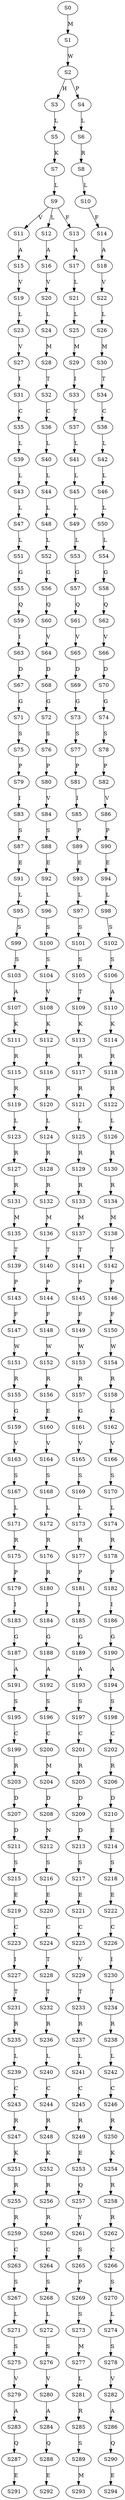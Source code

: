 strict digraph  {
	S0 -> S1 [ label = M ];
	S1 -> S2 [ label = W ];
	S2 -> S3 [ label = H ];
	S2 -> S4 [ label = P ];
	S3 -> S5 [ label = L ];
	S4 -> S6 [ label = L ];
	S5 -> S7 [ label = K ];
	S6 -> S8 [ label = R ];
	S7 -> S9 [ label = L ];
	S8 -> S10 [ label = L ];
	S9 -> S11 [ label = V ];
	S9 -> S12 [ label = L ];
	S9 -> S13 [ label = F ];
	S10 -> S14 [ label = F ];
	S11 -> S15 [ label = A ];
	S12 -> S16 [ label = A ];
	S13 -> S17 [ label = A ];
	S14 -> S18 [ label = A ];
	S15 -> S19 [ label = V ];
	S16 -> S20 [ label = V ];
	S17 -> S21 [ label = L ];
	S18 -> S22 [ label = V ];
	S19 -> S23 [ label = L ];
	S20 -> S24 [ label = L ];
	S21 -> S25 [ label = L ];
	S22 -> S26 [ label = L ];
	S23 -> S27 [ label = V ];
	S24 -> S28 [ label = M ];
	S25 -> S29 [ label = M ];
	S26 -> S30 [ label = M ];
	S27 -> S31 [ label = I ];
	S28 -> S32 [ label = T ];
	S29 -> S33 [ label = I ];
	S30 -> S34 [ label = T ];
	S31 -> S35 [ label = C ];
	S32 -> S36 [ label = C ];
	S33 -> S37 [ label = Y ];
	S34 -> S38 [ label = C ];
	S35 -> S39 [ label = L ];
	S36 -> S40 [ label = L ];
	S37 -> S41 [ label = L ];
	S38 -> S42 [ label = L ];
	S39 -> S43 [ label = L ];
	S40 -> S44 [ label = L ];
	S41 -> S45 [ label = L ];
	S42 -> S46 [ label = L ];
	S43 -> S47 [ label = L ];
	S44 -> S48 [ label = L ];
	S45 -> S49 [ label = L ];
	S46 -> S50 [ label = L ];
	S47 -> S51 [ label = L ];
	S48 -> S52 [ label = L ];
	S49 -> S53 [ label = L ];
	S50 -> S54 [ label = L ];
	S51 -> S55 [ label = G ];
	S52 -> S56 [ label = G ];
	S53 -> S57 [ label = G ];
	S54 -> S58 [ label = G ];
	S55 -> S59 [ label = Q ];
	S56 -> S60 [ label = Q ];
	S57 -> S61 [ label = Q ];
	S58 -> S62 [ label = Q ];
	S59 -> S63 [ label = I ];
	S60 -> S64 [ label = V ];
	S61 -> S65 [ label = V ];
	S62 -> S66 [ label = V ];
	S63 -> S67 [ label = D ];
	S64 -> S68 [ label = D ];
	S65 -> S69 [ label = D ];
	S66 -> S70 [ label = D ];
	S67 -> S71 [ label = G ];
	S68 -> S72 [ label = G ];
	S69 -> S73 [ label = G ];
	S70 -> S74 [ label = G ];
	S71 -> S75 [ label = S ];
	S72 -> S76 [ label = S ];
	S73 -> S77 [ label = S ];
	S74 -> S78 [ label = S ];
	S75 -> S79 [ label = P ];
	S76 -> S80 [ label = P ];
	S77 -> S81 [ label = P ];
	S78 -> S82 [ label = P ];
	S79 -> S83 [ label = I ];
	S80 -> S84 [ label = V ];
	S81 -> S85 [ label = I ];
	S82 -> S86 [ label = V ];
	S83 -> S87 [ label = S ];
	S84 -> S88 [ label = S ];
	S85 -> S89 [ label = P ];
	S86 -> S90 [ label = P ];
	S87 -> S91 [ label = E ];
	S88 -> S92 [ label = E ];
	S89 -> S93 [ label = E ];
	S90 -> S94 [ label = E ];
	S91 -> S95 [ label = L ];
	S92 -> S96 [ label = L ];
	S93 -> S97 [ label = L ];
	S94 -> S98 [ label = L ];
	S95 -> S99 [ label = S ];
	S96 -> S100 [ label = S ];
	S97 -> S101 [ label = S ];
	S98 -> S102 [ label = S ];
	S99 -> S103 [ label = S ];
	S100 -> S104 [ label = S ];
	S101 -> S105 [ label = S ];
	S102 -> S106 [ label = S ];
	S103 -> S107 [ label = A ];
	S104 -> S108 [ label = V ];
	S105 -> S109 [ label = T ];
	S106 -> S110 [ label = A ];
	S107 -> S111 [ label = K ];
	S108 -> S112 [ label = K ];
	S109 -> S113 [ label = K ];
	S110 -> S114 [ label = K ];
	S111 -> S115 [ label = R ];
	S112 -> S116 [ label = R ];
	S113 -> S117 [ label = R ];
	S114 -> S118 [ label = R ];
	S115 -> S119 [ label = R ];
	S116 -> S120 [ label = R ];
	S117 -> S121 [ label = R ];
	S118 -> S122 [ label = R ];
	S119 -> S123 [ label = L ];
	S120 -> S124 [ label = L ];
	S121 -> S125 [ label = L ];
	S122 -> S126 [ label = L ];
	S123 -> S127 [ label = R ];
	S124 -> S128 [ label = R ];
	S125 -> S129 [ label = R ];
	S126 -> S130 [ label = R ];
	S127 -> S131 [ label = R ];
	S128 -> S132 [ label = R ];
	S129 -> S133 [ label = R ];
	S130 -> S134 [ label = R ];
	S131 -> S135 [ label = M ];
	S132 -> S136 [ label = M ];
	S133 -> S137 [ label = M ];
	S134 -> S138 [ label = M ];
	S135 -> S139 [ label = T ];
	S136 -> S140 [ label = T ];
	S137 -> S141 [ label = T ];
	S138 -> S142 [ label = T ];
	S139 -> S143 [ label = P ];
	S140 -> S144 [ label = P ];
	S141 -> S145 [ label = P ];
	S142 -> S146 [ label = P ];
	S143 -> S147 [ label = F ];
	S144 -> S148 [ label = F ];
	S145 -> S149 [ label = F ];
	S146 -> S150 [ label = F ];
	S147 -> S151 [ label = W ];
	S148 -> S152 [ label = W ];
	S149 -> S153 [ label = W ];
	S150 -> S154 [ label = W ];
	S151 -> S155 [ label = R ];
	S152 -> S156 [ label = R ];
	S153 -> S157 [ label = R ];
	S154 -> S158 [ label = R ];
	S155 -> S159 [ label = G ];
	S156 -> S160 [ label = E ];
	S157 -> S161 [ label = G ];
	S158 -> S162 [ label = G ];
	S159 -> S163 [ label = V ];
	S160 -> S164 [ label = V ];
	S161 -> S165 [ label = V ];
	S162 -> S166 [ label = V ];
	S163 -> S167 [ label = S ];
	S164 -> S168 [ label = S ];
	S165 -> S169 [ label = S ];
	S166 -> S170 [ label = S ];
	S167 -> S171 [ label = L ];
	S168 -> S172 [ label = L ];
	S169 -> S173 [ label = L ];
	S170 -> S174 [ label = L ];
	S171 -> S175 [ label = R ];
	S172 -> S176 [ label = R ];
	S173 -> S177 [ label = R ];
	S174 -> S178 [ label = R ];
	S175 -> S179 [ label = P ];
	S176 -> S180 [ label = R ];
	S177 -> S181 [ label = P ];
	S178 -> S182 [ label = P ];
	S179 -> S183 [ label = I ];
	S180 -> S184 [ label = I ];
	S181 -> S185 [ label = I ];
	S182 -> S186 [ label = I ];
	S183 -> S187 [ label = G ];
	S184 -> S188 [ label = G ];
	S185 -> S189 [ label = G ];
	S186 -> S190 [ label = G ];
	S187 -> S191 [ label = A ];
	S188 -> S192 [ label = A ];
	S189 -> S193 [ label = A ];
	S190 -> S194 [ label = A ];
	S191 -> S195 [ label = S ];
	S192 -> S196 [ label = S ];
	S193 -> S197 [ label = S ];
	S194 -> S198 [ label = S ];
	S195 -> S199 [ label = C ];
	S196 -> S200 [ label = C ];
	S197 -> S201 [ label = C ];
	S198 -> S202 [ label = C ];
	S199 -> S203 [ label = R ];
	S200 -> S204 [ label = M ];
	S201 -> S205 [ label = R ];
	S202 -> S206 [ label = R ];
	S203 -> S207 [ label = D ];
	S204 -> S208 [ label = D ];
	S205 -> S209 [ label = D ];
	S206 -> S210 [ label = D ];
	S207 -> S211 [ label = D ];
	S208 -> S212 [ label = N ];
	S209 -> S213 [ label = D ];
	S210 -> S214 [ label = E ];
	S211 -> S215 [ label = S ];
	S212 -> S216 [ label = S ];
	S213 -> S217 [ label = S ];
	S214 -> S218 [ label = S ];
	S215 -> S219 [ label = E ];
	S216 -> S220 [ label = E ];
	S217 -> S221 [ label = E ];
	S218 -> S222 [ label = E ];
	S219 -> S223 [ label = C ];
	S220 -> S224 [ label = C ];
	S221 -> S225 [ label = C ];
	S222 -> S226 [ label = C ];
	S223 -> S227 [ label = I ];
	S224 -> S228 [ label = T ];
	S225 -> S229 [ label = V ];
	S226 -> S230 [ label = I ];
	S227 -> S231 [ label = T ];
	S228 -> S232 [ label = T ];
	S229 -> S233 [ label = T ];
	S230 -> S234 [ label = T ];
	S231 -> S235 [ label = R ];
	S232 -> S236 [ label = R ];
	S233 -> S237 [ label = R ];
	S234 -> S238 [ label = R ];
	S235 -> S239 [ label = L ];
	S236 -> S240 [ label = L ];
	S237 -> S241 [ label = L ];
	S238 -> S242 [ label = L ];
	S239 -> S243 [ label = C ];
	S240 -> S244 [ label = C ];
	S241 -> S245 [ label = C ];
	S242 -> S246 [ label = C ];
	S243 -> S247 [ label = R ];
	S244 -> S248 [ label = R ];
	S245 -> S249 [ label = R ];
	S246 -> S250 [ label = R ];
	S247 -> S251 [ label = K ];
	S248 -> S252 [ label = K ];
	S249 -> S253 [ label = E ];
	S250 -> S254 [ label = K ];
	S251 -> S255 [ label = R ];
	S252 -> S256 [ label = R ];
	S253 -> S257 [ label = Q ];
	S254 -> S258 [ label = R ];
	S255 -> S259 [ label = R ];
	S256 -> S260 [ label = R ];
	S257 -> S261 [ label = Y ];
	S258 -> S262 [ label = R ];
	S259 -> S263 [ label = C ];
	S260 -> S264 [ label = C ];
	S261 -> S265 [ label = S ];
	S262 -> S266 [ label = C ];
	S263 -> S267 [ label = S ];
	S264 -> S268 [ label = S ];
	S265 -> S269 [ label = P ];
	S266 -> S270 [ label = S ];
	S267 -> S271 [ label = L ];
	S268 -> S272 [ label = L ];
	S269 -> S273 [ label = S ];
	S270 -> S274 [ label = L ];
	S271 -> S275 [ label = S ];
	S272 -> S276 [ label = S ];
	S273 -> S277 [ label = M ];
	S274 -> S278 [ label = S ];
	S275 -> S279 [ label = V ];
	S276 -> S280 [ label = V ];
	S277 -> S281 [ label = L ];
	S278 -> S282 [ label = V ];
	S279 -> S283 [ label = A ];
	S280 -> S284 [ label = A ];
	S281 -> S285 [ label = R ];
	S282 -> S286 [ label = A ];
	S283 -> S287 [ label = Q ];
	S284 -> S288 [ label = Q ];
	S285 -> S289 [ label = S ];
	S286 -> S290 [ label = Q ];
	S287 -> S291 [ label = E ];
	S288 -> S292 [ label = E ];
	S289 -> S293 [ label = M ];
	S290 -> S294 [ label = E ];
}
